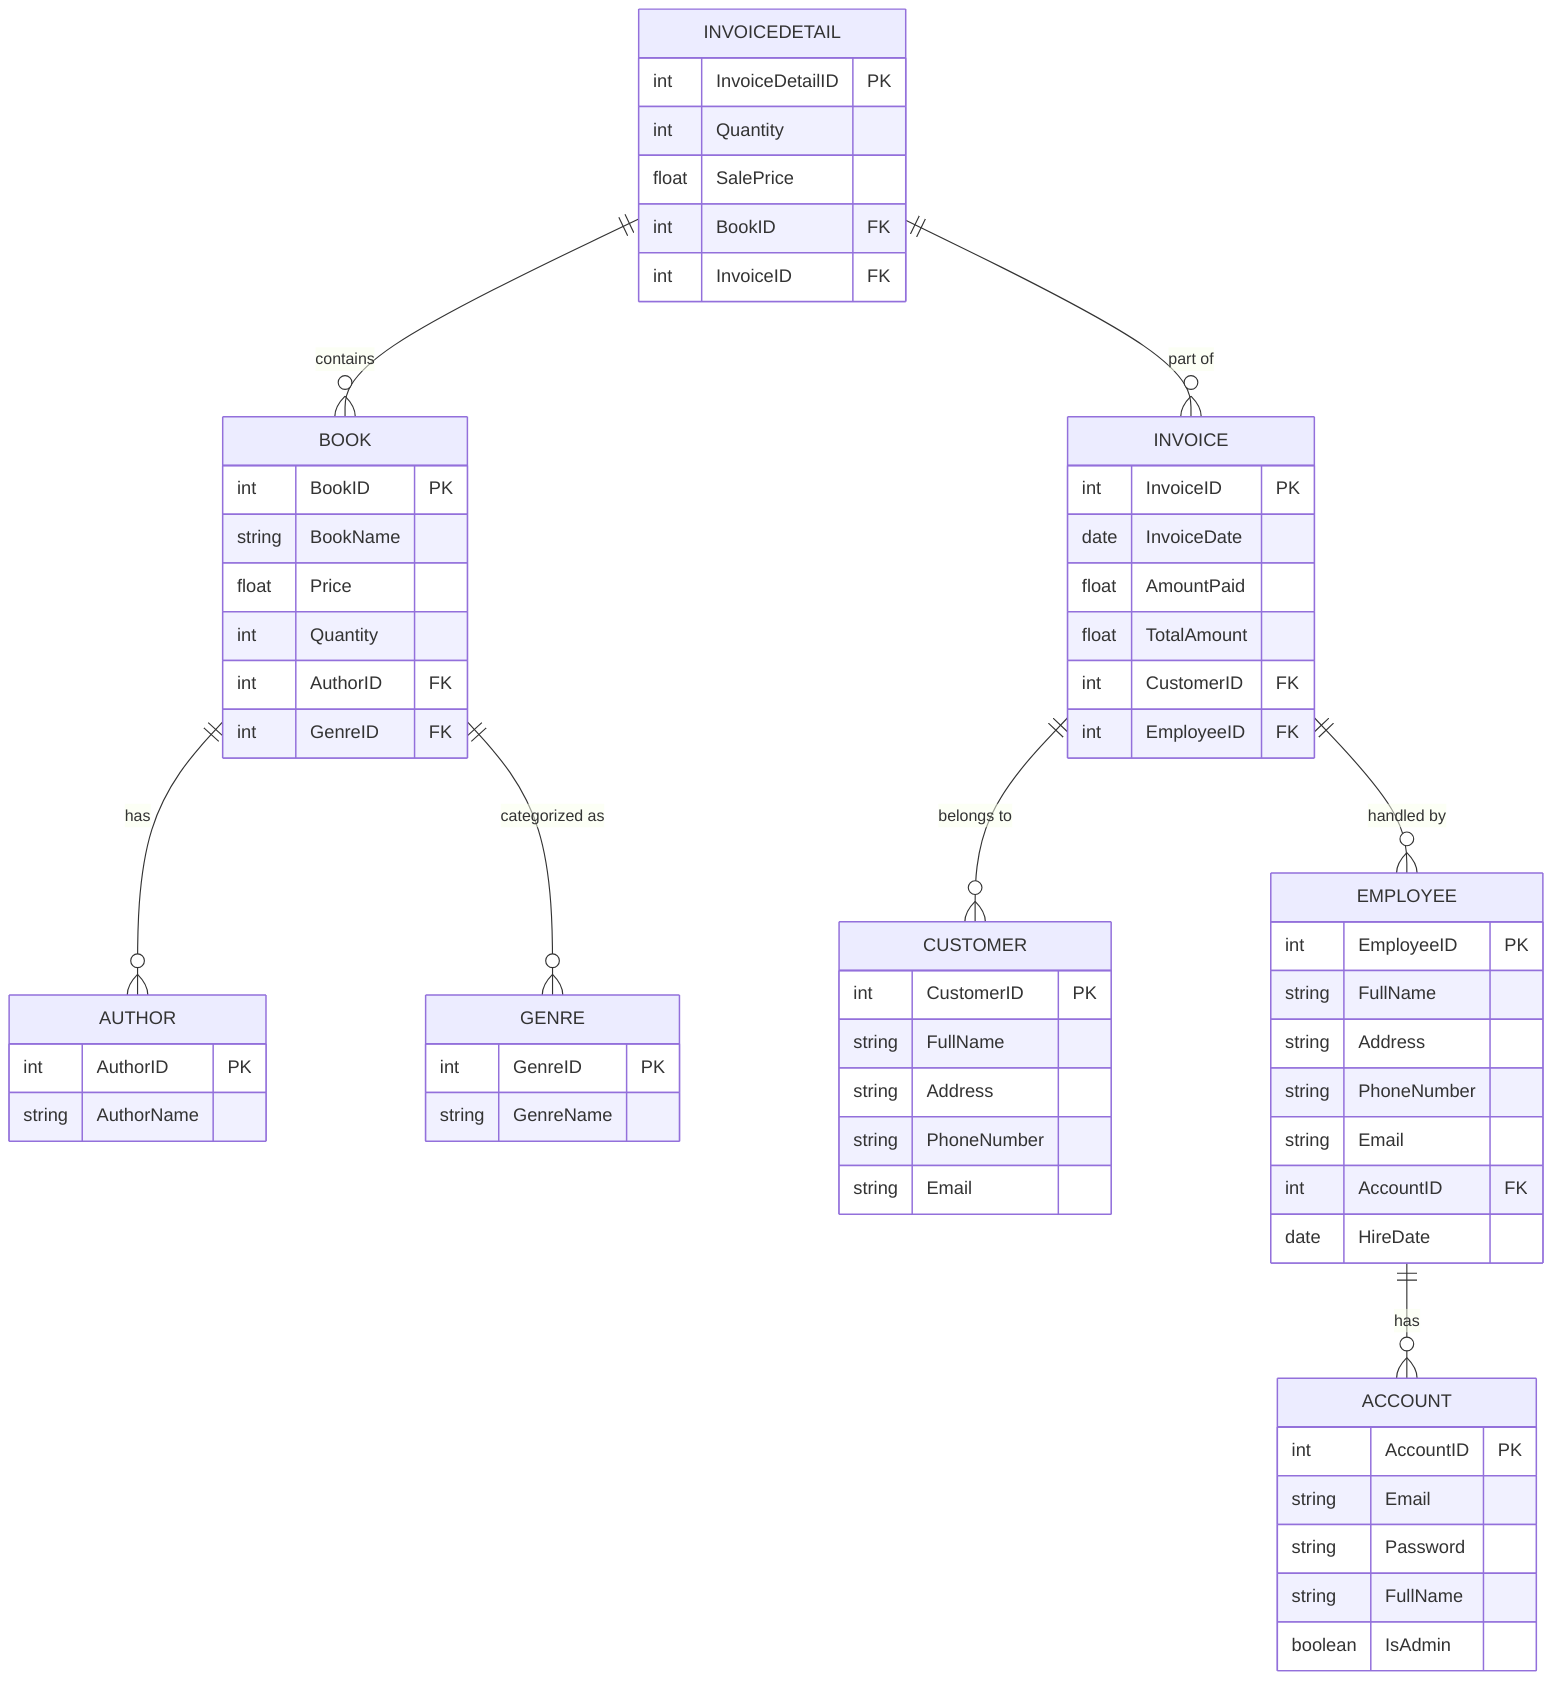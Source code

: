erDiagram

    %% Book Table (Sach)
    BOOK {
        int BookID PK
        string BookName
        float Price
        int Quantity
        int AuthorID FK
        int GenreID FK
    }

    %% Author Table (TacGia)
    AUTHOR {
        int AuthorID PK
        string AuthorName
    }

    %% Genre Table (TheLoai)
    GENRE {
        int GenreID PK
        string GenreName
    }

    %% Invoice Table (HoaDon)
    INVOICE {
        int InvoiceID PK
        date InvoiceDate
        float AmountPaid
        float TotalAmount
        int CustomerID FK
        int EmployeeID FK
    }

    %% Invoice Detail Table (ChiTietHoaDon)
    INVOICEDETAIL {
        int InvoiceDetailID PK
        int Quantity
        float SalePrice
        int BookID FK
        int InvoiceID FK
    }

    %% Account Table (TaiKhoan)
    ACCOUNT {
        int AccountID PK
        string Email
        string Password
        string FullName
        boolean IsAdmin
    }

    %% Customer Table (KhachHang)
    CUSTOMER {
        int CustomerID PK
        string FullName
        string Address
        string PhoneNumber
        string Email
    }

    %% Employee Table (NhanVien)
    EMPLOYEE {
        int EmployeeID PK
        string FullName
        string Address
        string PhoneNumber
        string Email
        int AccountID FK
        date HireDate
    }

    %% Relationships
    BOOK ||--o{ AUTHOR : "has"
    BOOK ||--o{ GENRE : "categorized as"
    INVOICE ||--o{ CUSTOMER : "belongs to"
    INVOICE ||--o{ EMPLOYEE : "handled by"
    INVOICEDETAIL ||--o{ BOOK : "contains"
    INVOICEDETAIL ||--o{ INVOICE : "part of"
    EMPLOYEE ||--o{ ACCOUNT : "has"